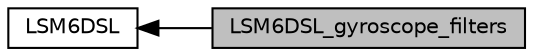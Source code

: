 digraph "LSM6DSL_gyroscope_filters"
{
  edge [fontname="Helvetica",fontsize="10",labelfontname="Helvetica",labelfontsize="10"];
  node [fontname="Helvetica",fontsize="10",shape=box];
  rankdir=LR;
  Node2 [label="LSM6DSL",height=0.2,width=0.4,color="black", fillcolor="white", style="filled",URL="$group___l_s_m6_d_s_l.html",tooltip="This file provides a set of functions needed to drive the lsm6dsl enanced inertial module."];
  Node1 [label="LSM6DSL_gyroscope_filters",height=0.2,width=0.4,color="black", fillcolor="grey75", style="filled", fontcolor="black",tooltip="This section group all the functions concerning the filters configuration that impact gyroscope."];
  Node2->Node1 [shape=plaintext, dir="back", style="solid"];
}
